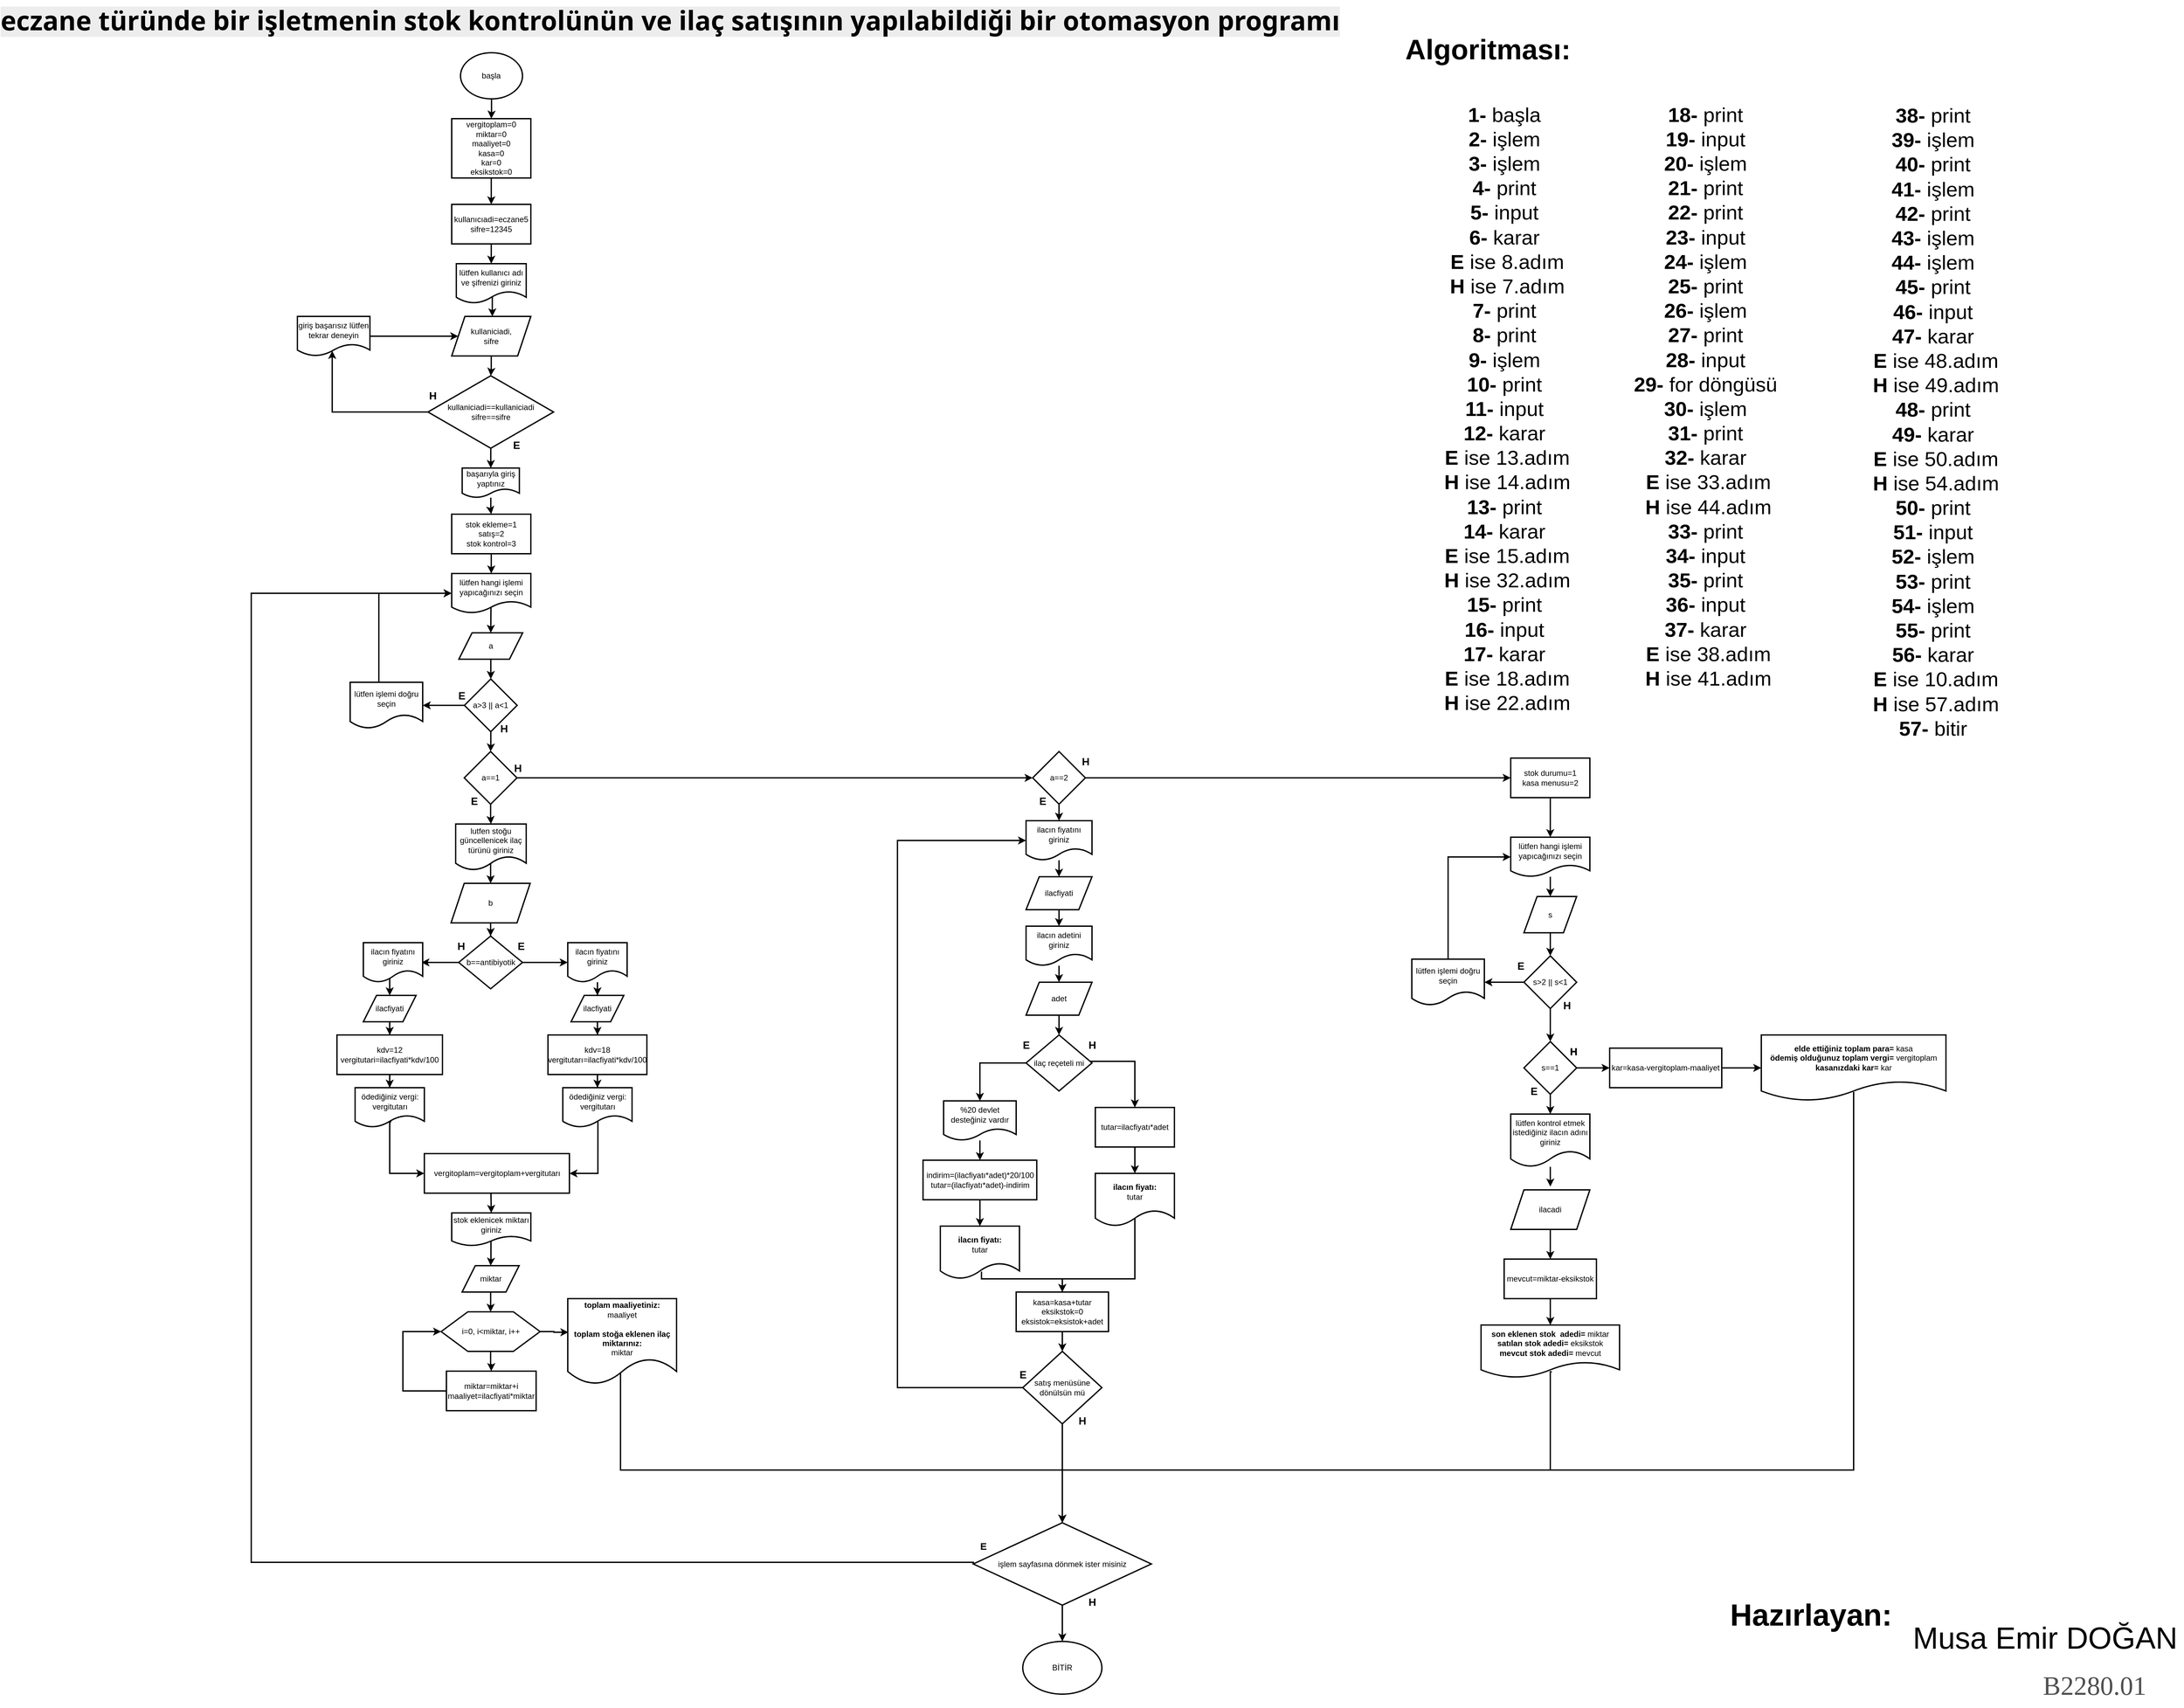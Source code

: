 <mxfile version="20.7.4" type="device"><diagram id="6tHhTqAnEnxWE8FF9mH-" name="Sayfa -1"><mxGraphModel dx="1687" dy="899" grid="1" gridSize="10" guides="1" tooltips="1" connect="1" arrows="1" fold="1" page="1" pageScale="1" pageWidth="3300" pageHeight="4681" math="0" shadow="0"><root><mxCell id="0"/><mxCell id="1" parent="0"/><mxCell id="8YMGDYLz3hnRhZTk5k9h-118" style="edgeStyle=orthogonalEdgeStyle;rounded=0;orthogonalLoop=1;jettySize=auto;html=1;entryX=0.5;entryY=0;entryDx=0;entryDy=0;strokeWidth=2;" edge="1" parent="1" source="XmiHip8nz2UalsUQqjt1-1" target="8YMGDYLz3hnRhZTk5k9h-116"><mxGeometry relative="1" as="geometry"/></mxCell><mxCell id="XmiHip8nz2UalsUQqjt1-1" value="başla" style="ellipse;whiteSpace=wrap;html=1;strokeWidth=2;" parent="1" vertex="1"><mxGeometry x="657.38" y="80" width="94" height="70" as="geometry"/></mxCell><mxCell id="XmiHip8nz2UalsUQqjt1-5" style="edgeStyle=orthogonalEdgeStyle;rounded=0;orthogonalLoop=1;jettySize=auto;html=1;entryX=0.5;entryY=0;entryDx=0;entryDy=0;strokeWidth=2;" parent="1" source="XmiHip8nz2UalsUQqjt1-2" target="XmiHip8nz2UalsUQqjt1-4" edge="1"><mxGeometry relative="1" as="geometry"/></mxCell><mxCell id="XmiHip8nz2UalsUQqjt1-2" value="kullanıcıadi=eczane5&lt;br&gt;sifre=12345" style="rounded=0;whiteSpace=wrap;html=1;strokeWidth=2;" parent="1" vertex="1"><mxGeometry x="644" y="310" width="120" height="60" as="geometry"/></mxCell><mxCell id="XmiHip8nz2UalsUQqjt1-7" style="edgeStyle=orthogonalEdgeStyle;rounded=0;orthogonalLoop=1;jettySize=auto;html=1;exitX=0.515;exitY=0.825;exitDx=0;exitDy=0;exitPerimeter=0;strokeWidth=2;" parent="1" source="XmiHip8nz2UalsUQqjt1-4" target="XmiHip8nz2UalsUQqjt1-6" edge="1"><mxGeometry relative="1" as="geometry"><Array as="points"><mxPoint x="650" y="480"/><mxPoint x="650" y="480"/></Array></mxGeometry></mxCell><mxCell id="XmiHip8nz2UalsUQqjt1-4" value="lütfen kullanıcı adı ve şifrenizi giriniz" style="shape=document;whiteSpace=wrap;html=1;boundedLbl=1;strokeWidth=2;" parent="1" vertex="1"><mxGeometry x="651" y="400" width="106" height="60" as="geometry"/></mxCell><mxCell id="XmiHip8nz2UalsUQqjt1-9" style="edgeStyle=orthogonalEdgeStyle;rounded=0;orthogonalLoop=1;jettySize=auto;html=1;entryX=0.5;entryY=0;entryDx=0;entryDy=0;strokeWidth=2;" parent="1" source="XmiHip8nz2UalsUQqjt1-6" target="XmiHip8nz2UalsUQqjt1-8" edge="1"><mxGeometry relative="1" as="geometry"/></mxCell><mxCell id="XmiHip8nz2UalsUQqjt1-6" value="kullaniciadi,&lt;br&gt;sifre" style="shape=parallelogram;perimeter=parallelogramPerimeter;whiteSpace=wrap;html=1;fixedSize=1;strokeWidth=2;" parent="1" vertex="1"><mxGeometry x="644" y="480" width="120" height="60" as="geometry"/></mxCell><mxCell id="XmiHip8nz2UalsUQqjt1-13" style="edgeStyle=orthogonalEdgeStyle;rounded=0;orthogonalLoop=1;jettySize=auto;html=1;entryX=0.48;entryY=0.871;entryDx=0;entryDy=0;entryPerimeter=0;strokeWidth=2;" parent="1" source="XmiHip8nz2UalsUQqjt1-8" target="XmiHip8nz2UalsUQqjt1-14" edge="1"><mxGeometry relative="1" as="geometry"><mxPoint x="450" y="570" as="targetPoint"/><Array as="points"><mxPoint x="463" y="625"/></Array></mxGeometry></mxCell><mxCell id="XmiHip8nz2UalsUQqjt1-18" style="edgeStyle=orthogonalEdgeStyle;rounded=0;orthogonalLoop=1;jettySize=auto;html=1;strokeWidth=2;" parent="1" source="XmiHip8nz2UalsUQqjt1-8" target="XmiHip8nz2UalsUQqjt1-17" edge="1"><mxGeometry relative="1" as="geometry"/></mxCell><mxCell id="XmiHip8nz2UalsUQqjt1-8" value="kullaniciadi==kullaniciadi&lt;br&gt;sifre==sifre" style="rhombus;whiteSpace=wrap;html=1;strokeWidth=2;" parent="1" vertex="1"><mxGeometry x="608" y="570" width="190.5" height="110" as="geometry"/></mxCell><mxCell id="XmiHip8nz2UalsUQqjt1-10" value="&lt;b&gt;&lt;font style=&quot;font-size: 16px;&quot;&gt;H&lt;/font&gt;&lt;/b&gt;" style="text;html=1;align=center;verticalAlign=middle;resizable=0;points=[];autosize=1;strokeColor=none;fillColor=none;strokeWidth=2;" parent="1" vertex="1"><mxGeometry x="595" y="585" width="40" height="30" as="geometry"/></mxCell><mxCell id="XmiHip8nz2UalsUQqjt1-15" style="edgeStyle=orthogonalEdgeStyle;rounded=0;orthogonalLoop=1;jettySize=auto;html=1;entryX=0;entryY=0.5;entryDx=0;entryDy=0;strokeWidth=2;" parent="1" source="XmiHip8nz2UalsUQqjt1-14" target="XmiHip8nz2UalsUQqjt1-6" edge="1"><mxGeometry relative="1" as="geometry"/></mxCell><mxCell id="XmiHip8nz2UalsUQqjt1-14" value="giriş başarısız lütfen tekrar deneyin" style="shape=document;whiteSpace=wrap;html=1;boundedLbl=1;strokeWidth=2;" parent="1" vertex="1"><mxGeometry x="410" y="480" width="110" height="60" as="geometry"/></mxCell><mxCell id="XmiHip8nz2UalsUQqjt1-16" value="&lt;b&gt;&lt;font style=&quot;font-size: 16px;&quot;&gt;E&lt;/font&gt;&lt;/b&gt;" style="text;html=1;align=center;verticalAlign=middle;resizable=0;points=[];autosize=1;strokeColor=none;fillColor=none;strokeWidth=2;" parent="1" vertex="1"><mxGeometry x="727" y="660" width="30" height="30" as="geometry"/></mxCell><mxCell id="XmiHip8nz2UalsUQqjt1-20" style="edgeStyle=orthogonalEdgeStyle;rounded=0;orthogonalLoop=1;jettySize=auto;html=1;strokeWidth=2;" parent="1" source="XmiHip8nz2UalsUQqjt1-17" target="XmiHip8nz2UalsUQqjt1-19" edge="1"><mxGeometry relative="1" as="geometry"/></mxCell><mxCell id="XmiHip8nz2UalsUQqjt1-17" value="başarıyla giriş yaptınız" style="shape=document;whiteSpace=wrap;html=1;boundedLbl=1;strokeWidth=2;" parent="1" vertex="1"><mxGeometry x="659.88" y="710" width="86.75" height="45" as="geometry"/></mxCell><mxCell id="XmiHip8nz2UalsUQqjt1-22" style="edgeStyle=orthogonalEdgeStyle;rounded=0;orthogonalLoop=1;jettySize=auto;html=1;entryX=0.5;entryY=0;entryDx=0;entryDy=0;strokeWidth=2;" parent="1" source="XmiHip8nz2UalsUQqjt1-19" target="XmiHip8nz2UalsUQqjt1-21" edge="1"><mxGeometry relative="1" as="geometry"/></mxCell><mxCell id="XmiHip8nz2UalsUQqjt1-19" value="stok ekleme=1&lt;br&gt;satış=2&lt;br&gt;stok kontrol=3" style="rounded=0;whiteSpace=wrap;html=1;strokeWidth=2;" parent="1" vertex="1"><mxGeometry x="644" y="780" width="120" height="60" as="geometry"/></mxCell><mxCell id="XmiHip8nz2UalsUQqjt1-25" style="edgeStyle=orthogonalEdgeStyle;rounded=0;orthogonalLoop=1;jettySize=auto;html=1;entryX=0.5;entryY=0;entryDx=0;entryDy=0;exitX=0.496;exitY=0.854;exitDx=0;exitDy=0;exitPerimeter=0;strokeWidth=2;" parent="1" source="XmiHip8nz2UalsUQqjt1-21" target="XmiHip8nz2UalsUQqjt1-23" edge="1"><mxGeometry relative="1" as="geometry"/></mxCell><mxCell id="XmiHip8nz2UalsUQqjt1-21" value="lütfen hangi işlemi yapıcağınızı seçin" style="shape=document;whiteSpace=wrap;html=1;boundedLbl=1;strokeWidth=2;" parent="1" vertex="1"><mxGeometry x="644" y="870" width="120" height="60" as="geometry"/></mxCell><mxCell id="8YMGDYLz3hnRhZTk5k9h-110" style="edgeStyle=orthogonalEdgeStyle;rounded=0;orthogonalLoop=1;jettySize=auto;html=1;entryX=0.5;entryY=0;entryDx=0;entryDy=0;strokeWidth=2;" edge="1" parent="1" source="XmiHip8nz2UalsUQqjt1-23" target="8YMGDYLz3hnRhZTk5k9h-106"><mxGeometry relative="1" as="geometry"/></mxCell><mxCell id="XmiHip8nz2UalsUQqjt1-23" value="a" style="shape=parallelogram;perimeter=parallelogramPerimeter;whiteSpace=wrap;html=1;fixedSize=1;strokeWidth=2;" parent="1" vertex="1"><mxGeometry x="654.87" y="960" width="96.75" height="40" as="geometry"/></mxCell><mxCell id="XmiHip8nz2UalsUQqjt1-30" style="edgeStyle=orthogonalEdgeStyle;rounded=0;orthogonalLoop=1;jettySize=auto;html=1;strokeWidth=2;" parent="1" source="XmiHip8nz2UalsUQqjt1-26" target="XmiHip8nz2UalsUQqjt1-29" edge="1"><mxGeometry relative="1" as="geometry"/></mxCell><mxCell id="XmiHip8nz2UalsUQqjt1-87" style="edgeStyle=orthogonalEdgeStyle;rounded=0;orthogonalLoop=1;jettySize=auto;html=1;exitX=1;exitY=0.5;exitDx=0;exitDy=0;strokeWidth=2;" parent="1" source="XmiHip8nz2UalsUQqjt1-26" target="XmiHip8nz2UalsUQqjt1-86" edge="1"><mxGeometry relative="1" as="geometry"><mxPoint x="870" y="1180" as="sourcePoint"/><Array as="points"><mxPoint x="743" y="1180"/></Array></mxGeometry></mxCell><mxCell id="XmiHip8nz2UalsUQqjt1-26" value="a==1" style="rhombus;whiteSpace=wrap;html=1;strokeWidth=2;" parent="1" vertex="1"><mxGeometry x="663" y="1140" width="80" height="80" as="geometry"/></mxCell><mxCell id="XmiHip8nz2UalsUQqjt1-28" value="&lt;b&gt;&lt;font style=&quot;font-size: 16px;&quot;&gt;E&lt;/font&gt;&lt;/b&gt;" style="text;html=1;align=center;verticalAlign=middle;resizable=0;points=[];autosize=1;strokeColor=none;fillColor=none;strokeWidth=2;" parent="1" vertex="1"><mxGeometry x="663.26" y="1200" width="30" height="30" as="geometry"/></mxCell><mxCell id="XmiHip8nz2UalsUQqjt1-32" style="edgeStyle=orthogonalEdgeStyle;rounded=0;orthogonalLoop=1;jettySize=auto;html=1;entryX=0.5;entryY=0;entryDx=0;entryDy=0;exitX=0.513;exitY=0.845;exitDx=0;exitDy=0;exitPerimeter=0;strokeWidth=2;" parent="1" source="XmiHip8nz2UalsUQqjt1-29" target="XmiHip8nz2UalsUQqjt1-31" edge="1"><mxGeometry relative="1" as="geometry"/></mxCell><mxCell id="XmiHip8nz2UalsUQqjt1-29" value="lutfen stoğu güncellenicek ilaç türünü giriniz" style="shape=document;whiteSpace=wrap;html=1;boundedLbl=1;strokeWidth=2;" parent="1" vertex="1"><mxGeometry x="650" y="1250" width="107" height="70" as="geometry"/></mxCell><mxCell id="XmiHip8nz2UalsUQqjt1-34" style="edgeStyle=orthogonalEdgeStyle;rounded=0;orthogonalLoop=1;jettySize=auto;html=1;entryX=0.5;entryY=0;entryDx=0;entryDy=0;strokeWidth=2;" parent="1" source="XmiHip8nz2UalsUQqjt1-31" target="XmiHip8nz2UalsUQqjt1-33" edge="1"><mxGeometry relative="1" as="geometry"/></mxCell><mxCell id="XmiHip8nz2UalsUQqjt1-31" value="b" style="shape=parallelogram;perimeter=parallelogramPerimeter;whiteSpace=wrap;html=1;fixedSize=1;strokeWidth=2;" parent="1" vertex="1"><mxGeometry x="643" y="1340" width="120" height="60" as="geometry"/></mxCell><mxCell id="XmiHip8nz2UalsUQqjt1-43" style="edgeStyle=orthogonalEdgeStyle;rounded=0;orthogonalLoop=1;jettySize=auto;html=1;entryX=1;entryY=0.5;entryDx=0;entryDy=0;strokeWidth=2;" parent="1" source="XmiHip8nz2UalsUQqjt1-33" edge="1"><mxGeometry relative="1" as="geometry"><mxPoint x="598" y="1460" as="targetPoint"/></mxGeometry></mxCell><mxCell id="XmiHip8nz2UalsUQqjt1-64" style="edgeStyle=orthogonalEdgeStyle;rounded=0;orthogonalLoop=1;jettySize=auto;html=1;entryX=0;entryY=0.5;entryDx=0;entryDy=0;strokeWidth=2;" parent="1" source="XmiHip8nz2UalsUQqjt1-33" target="XmiHip8nz2UalsUQqjt1-63" edge="1"><mxGeometry relative="1" as="geometry"/></mxCell><mxCell id="XmiHip8nz2UalsUQqjt1-33" value="b==antibiyotik" style="rhombus;whiteSpace=wrap;html=1;strokeWidth=2;" parent="1" vertex="1"><mxGeometry x="654.62" y="1420" width="96.76" height="80" as="geometry"/></mxCell><mxCell id="XmiHip8nz2UalsUQqjt1-35" value="&lt;b&gt;&lt;font style=&quot;font-size: 16px;&quot;&gt;E&lt;/font&gt;&lt;/b&gt;" style="text;html=1;align=center;verticalAlign=middle;resizable=0;points=[];autosize=1;strokeColor=none;fillColor=none;strokeWidth=2;" parent="1" vertex="1"><mxGeometry x="734" y="1420" width="30" height="30" as="geometry"/></mxCell><mxCell id="XmiHip8nz2UalsUQqjt1-67" style="edgeStyle=orthogonalEdgeStyle;rounded=0;orthogonalLoop=1;jettySize=auto;html=1;entryX=0.5;entryY=0;entryDx=0;entryDy=0;strokeWidth=2;" parent="1" source="XmiHip8nz2UalsUQqjt1-36" target="XmiHip8nz2UalsUQqjt1-38" edge="1"><mxGeometry relative="1" as="geometry"/></mxCell><mxCell id="XmiHip8nz2UalsUQqjt1-36" value="kdv=18&lt;br&gt;vergitutarı=ilacfiyati*kdv/100" style="whiteSpace=wrap;html=1;strokeWidth=2;" parent="1" vertex="1"><mxGeometry x="790" y="1570" width="150" height="60" as="geometry"/></mxCell><mxCell id="XmiHip8nz2UalsUQqjt1-68" style="edgeStyle=orthogonalEdgeStyle;rounded=0;orthogonalLoop=1;jettySize=auto;html=1;exitX=0.507;exitY=0.848;exitDx=0;exitDy=0;exitPerimeter=0;entryX=1;entryY=0.5;entryDx=0;entryDy=0;strokeWidth=2;" parent="1" source="XmiHip8nz2UalsUQqjt1-38" target="8YMGDYLz3hnRhZTk5k9h-97" edge="1"><mxGeometry relative="1" as="geometry"><Array as="points"><mxPoint x="866" y="1780"/></Array><mxPoint x="840" y="1790" as="targetPoint"/></mxGeometry></mxCell><mxCell id="XmiHip8nz2UalsUQqjt1-38" value="ödediğiniz vergi:&lt;br&gt;vergitutarı" style="shape=document;whiteSpace=wrap;html=1;boundedLbl=1;strokeWidth=2;" parent="1" vertex="1"><mxGeometry x="812.5" y="1650" width="105" height="60" as="geometry"/></mxCell><mxCell id="XmiHip8nz2UalsUQqjt1-40" value="&lt;b&gt;&lt;font style=&quot;font-size: 16px;&quot;&gt;H&lt;/font&gt;&lt;/b&gt;" style="text;html=1;align=center;verticalAlign=middle;resizable=0;points=[];autosize=1;strokeColor=none;fillColor=none;strokeWidth=2;" parent="1" vertex="1"><mxGeometry x="638" y="1420" width="40" height="30" as="geometry"/></mxCell><mxCell id="XmiHip8nz2UalsUQqjt1-50" style="edgeStyle=orthogonalEdgeStyle;rounded=0;orthogonalLoop=1;jettySize=auto;html=1;entryX=0.5;entryY=0;entryDx=0;entryDy=0;strokeWidth=2;" parent="1" source="XmiHip8nz2UalsUQqjt1-41" target="XmiHip8nz2UalsUQqjt1-49" edge="1"><mxGeometry relative="1" as="geometry"/></mxCell><mxCell id="XmiHip8nz2UalsUQqjt1-41" value="kdv=12&lt;br&gt;vergitutari=ilacfiyati*kdv/100" style="rounded=0;whiteSpace=wrap;html=1;strokeWidth=2;" parent="1" vertex="1"><mxGeometry x="470" y="1570" width="160" height="60" as="geometry"/></mxCell><mxCell id="XmiHip8nz2UalsUQqjt1-46" style="edgeStyle=orthogonalEdgeStyle;rounded=0;orthogonalLoop=1;jettySize=auto;html=1;entryX=0.5;entryY=0;entryDx=0;entryDy=0;exitX=0.495;exitY=0.86;exitDx=0;exitDy=0;exitPerimeter=0;strokeWidth=2;" parent="1" source="XmiHip8nz2UalsUQqjt1-44" target="XmiHip8nz2UalsUQqjt1-45" edge="1"><mxGeometry relative="1" as="geometry"/></mxCell><mxCell id="XmiHip8nz2UalsUQqjt1-44" value="ilacın fiyatını giriniz" style="shape=document;whiteSpace=wrap;html=1;boundedLbl=1;strokeWidth=2;" parent="1" vertex="1"><mxGeometry x="510" y="1430" width="90" height="60" as="geometry"/></mxCell><mxCell id="XmiHip8nz2UalsUQqjt1-48" style="edgeStyle=orthogonalEdgeStyle;rounded=0;orthogonalLoop=1;jettySize=auto;html=1;entryX=0.5;entryY=0;entryDx=0;entryDy=0;strokeWidth=2;" parent="1" source="XmiHip8nz2UalsUQqjt1-45" target="XmiHip8nz2UalsUQqjt1-41" edge="1"><mxGeometry relative="1" as="geometry"/></mxCell><mxCell id="XmiHip8nz2UalsUQqjt1-45" value="ilacfiyati" style="shape=parallelogram;perimeter=parallelogramPerimeter;whiteSpace=wrap;html=1;fixedSize=1;strokeWidth=2;" parent="1" vertex="1"><mxGeometry x="510" y="1510" width="80" height="40" as="geometry"/></mxCell><mxCell id="XmiHip8nz2UalsUQqjt1-53" style="edgeStyle=orthogonalEdgeStyle;rounded=0;orthogonalLoop=1;jettySize=auto;html=1;exitX=0.523;exitY=0.86;exitDx=0;exitDy=0;exitPerimeter=0;entryX=0;entryY=0.5;entryDx=0;entryDy=0;strokeWidth=2;" parent="1" source="XmiHip8nz2UalsUQqjt1-49" target="8YMGDYLz3hnRhZTk5k9h-97" edge="1"><mxGeometry relative="1" as="geometry"><Array as="points"><mxPoint x="550" y="1702"/><mxPoint x="550" y="1780"/></Array><mxPoint x="590" y="1790" as="targetPoint"/></mxGeometry></mxCell><mxCell id="XmiHip8nz2UalsUQqjt1-49" value="ödediğiniz vergi:&lt;br&gt;vergitutarı" style="shape=document;whiteSpace=wrap;html=1;boundedLbl=1;strokeWidth=2;" parent="1" vertex="1"><mxGeometry x="497.5" y="1650" width="105" height="60" as="geometry"/></mxCell><mxCell id="XmiHip8nz2UalsUQqjt1-55" style="edgeStyle=orthogonalEdgeStyle;rounded=0;orthogonalLoop=1;jettySize=auto;html=1;entryX=0.5;entryY=0;entryDx=0;entryDy=0;strokeWidth=2;" parent="1" target="XmiHip8nz2UalsUQqjt1-54" edge="1"><mxGeometry relative="1" as="geometry"><mxPoint x="703.5" y="1810.0" as="sourcePoint"/></mxGeometry></mxCell><mxCell id="XmiHip8nz2UalsUQqjt1-58" style="edgeStyle=orthogonalEdgeStyle;rounded=0;orthogonalLoop=1;jettySize=auto;html=1;exitX=0.496;exitY=0.832;exitDx=0;exitDy=0;exitPerimeter=0;strokeWidth=2;" parent="1" source="XmiHip8nz2UalsUQqjt1-54" target="XmiHip8nz2UalsUQqjt1-56" edge="1"><mxGeometry relative="1" as="geometry"/></mxCell><mxCell id="XmiHip8nz2UalsUQqjt1-54" value="stok eklenicek miktarı giriniz" style="shape=document;whiteSpace=wrap;html=1;boundedLbl=1;strokeWidth=2;" parent="1" vertex="1"><mxGeometry x="644" y="1840" width="120" height="50" as="geometry"/></mxCell><mxCell id="XmiHip8nz2UalsUQqjt1-61" style="edgeStyle=orthogonalEdgeStyle;rounded=0;orthogonalLoop=1;jettySize=auto;html=1;entryX=0.5;entryY=0;entryDx=0;entryDy=0;strokeWidth=2;" parent="1" source="XmiHip8nz2UalsUQqjt1-56" target="XmiHip8nz2UalsUQqjt1-59" edge="1"><mxGeometry relative="1" as="geometry"/></mxCell><mxCell id="XmiHip8nz2UalsUQqjt1-56" value="miktar" style="shape=parallelogram;perimeter=parallelogramPerimeter;whiteSpace=wrap;html=1;fixedSize=1;strokeWidth=2;" parent="1" vertex="1"><mxGeometry x="659.75" y="1920" width="86.5" height="40" as="geometry"/></mxCell><mxCell id="XmiHip8nz2UalsUQqjt1-70" style="edgeStyle=orthogonalEdgeStyle;rounded=0;orthogonalLoop=1;jettySize=auto;html=1;entryX=0.5;entryY=0;entryDx=0;entryDy=0;strokeWidth=2;" parent="1" source="XmiHip8nz2UalsUQqjt1-59" target="XmiHip8nz2UalsUQqjt1-69" edge="1"><mxGeometry relative="1" as="geometry"/></mxCell><mxCell id="8YMGDYLz3hnRhZTk5k9h-19" style="edgeStyle=orthogonalEdgeStyle;rounded=0;orthogonalLoop=1;jettySize=auto;html=1;entryX=0.006;entryY=0.392;entryDx=0;entryDy=0;entryPerimeter=0;strokeWidth=2;" edge="1" parent="1" source="XmiHip8nz2UalsUQqjt1-59" target="XmiHip8nz2UalsUQqjt1-74"><mxGeometry relative="1" as="geometry"/></mxCell><mxCell id="XmiHip8nz2UalsUQqjt1-59" value="" style="verticalLabelPosition=bottom;verticalAlign=top;html=1;shape=hexagon;perimeter=hexagonPerimeter2;arcSize=6;size=0.27;strokeWidth=2;" parent="1" vertex="1"><mxGeometry x="628" y="1990" width="150" height="60" as="geometry"/></mxCell><mxCell id="XmiHip8nz2UalsUQqjt1-60" value="i=0, i&amp;lt;miktar, i++" style="text;html=1;align=center;verticalAlign=middle;resizable=0;points=[];autosize=1;strokeColor=none;fillColor=none;strokeWidth=2;" parent="1" vertex="1"><mxGeometry x="648" y="2005" width="110" height="30" as="geometry"/></mxCell><mxCell id="XmiHip8nz2UalsUQqjt1-66" style="edgeStyle=orthogonalEdgeStyle;rounded=0;orthogonalLoop=1;jettySize=auto;html=1;entryX=0.5;entryY=0;entryDx=0;entryDy=0;strokeWidth=2;" parent="1" source="XmiHip8nz2UalsUQqjt1-62" target="XmiHip8nz2UalsUQqjt1-36" edge="1"><mxGeometry relative="1" as="geometry"/></mxCell><mxCell id="XmiHip8nz2UalsUQqjt1-62" value="ilacfiyati" style="shape=parallelogram;perimeter=parallelogramPerimeter;whiteSpace=wrap;html=1;fixedSize=1;strokeWidth=2;" parent="1" vertex="1"><mxGeometry x="825" y="1510" width="80" height="40" as="geometry"/></mxCell><mxCell id="XmiHip8nz2UalsUQqjt1-65" style="edgeStyle=orthogonalEdgeStyle;rounded=0;orthogonalLoop=1;jettySize=auto;html=1;entryX=0.5;entryY=0;entryDx=0;entryDy=0;strokeWidth=2;" parent="1" source="XmiHip8nz2UalsUQqjt1-63" target="XmiHip8nz2UalsUQqjt1-62" edge="1"><mxGeometry relative="1" as="geometry"/></mxCell><mxCell id="XmiHip8nz2UalsUQqjt1-63" value="ilacın fiyatını giriniz" style="shape=document;whiteSpace=wrap;html=1;boundedLbl=1;strokeWidth=2;" parent="1" vertex="1"><mxGeometry x="820" y="1430" width="90" height="60" as="geometry"/></mxCell><mxCell id="XmiHip8nz2UalsUQqjt1-73" style="edgeStyle=orthogonalEdgeStyle;rounded=0;orthogonalLoop=1;jettySize=auto;html=1;entryX=0;entryY=0.5;entryDx=0;entryDy=0;strokeWidth=2;" parent="1" source="XmiHip8nz2UalsUQqjt1-69" target="XmiHip8nz2UalsUQqjt1-59" edge="1"><mxGeometry relative="1" as="geometry"><Array as="points"><mxPoint x="570" y="2110"/><mxPoint x="570" y="2020"/></Array></mxGeometry></mxCell><mxCell id="XmiHip8nz2UalsUQqjt1-69" value="miktar=miktar+i&lt;br&gt;maaliyet=ilacfiyati*miktar" style="whiteSpace=wrap;html=1;strokeWidth=2;" parent="1" vertex="1"><mxGeometry x="636" y="2080" width="136" height="60" as="geometry"/></mxCell><mxCell id="XmiHip8nz2UalsUQqjt1-78" style="edgeStyle=orthogonalEdgeStyle;rounded=0;orthogonalLoop=1;jettySize=auto;html=1;exitX=0.501;exitY=0.855;exitDx=0;exitDy=0;exitPerimeter=0;entryX=0.5;entryY=0;entryDx=0;entryDy=0;strokeWidth=2;" parent="1" source="XmiHip8nz2UalsUQqjt1-74" target="8YMGDYLz3hnRhZTk5k9h-35" edge="1"><mxGeometry relative="1" as="geometry"><mxPoint x="1570" y="2220" as="targetPoint"/><Array as="points"><mxPoint x="900" y="2081"/><mxPoint x="900" y="2230"/><mxPoint x="1570" y="2230"/></Array></mxGeometry></mxCell><mxCell id="XmiHip8nz2UalsUQqjt1-74" value="&lt;b&gt;toplam maaliyetiniz:&lt;/b&gt;&lt;br&gt;maaliyet&lt;br&gt;&lt;br&gt;&lt;b&gt;toplam stoğa eklenen ilaç&lt;/b&gt; &lt;b&gt;miktarınız:&lt;/b&gt;&lt;br&gt;miktar" style="shape=document;whiteSpace=wrap;html=1;boundedLbl=1;strokeWidth=2;" parent="1" vertex="1"><mxGeometry x="820" y="1970" width="165" height="130" as="geometry"/></mxCell><mxCell id="XmiHip8nz2UalsUQqjt1-82" value="BİTİR" style="ellipse;whiteSpace=wrap;html=1;strokeWidth=2;" parent="1" vertex="1"><mxGeometry x="1510" y="2490" width="120" height="80" as="geometry"/></mxCell><mxCell id="XmiHip8nz2UalsUQqjt1-85" value="&lt;b&gt;&lt;font style=&quot;font-size: 16px;&quot;&gt;H&lt;/font&gt;&lt;/b&gt;" style="text;html=1;align=center;verticalAlign=middle;resizable=0;points=[];autosize=1;strokeColor=none;fillColor=none;strokeWidth=2;" parent="1" vertex="1"><mxGeometry x="724" y="1150" width="40" height="30" as="geometry"/></mxCell><mxCell id="8YMGDYLz3hnRhZTk5k9h-56" style="edgeStyle=orthogonalEdgeStyle;rounded=0;orthogonalLoop=1;jettySize=auto;html=1;entryX=0.5;entryY=0;entryDx=0;entryDy=0;strokeWidth=2;" edge="1" parent="1" source="XmiHip8nz2UalsUQqjt1-86" target="8YMGDYLz3hnRhZTk5k9h-9"><mxGeometry relative="1" as="geometry"/></mxCell><mxCell id="8YMGDYLz3hnRhZTk5k9h-65" style="edgeStyle=orthogonalEdgeStyle;rounded=0;orthogonalLoop=1;jettySize=auto;html=1;entryX=0;entryY=0.5;entryDx=0;entryDy=0;strokeWidth=2;" edge="1" parent="1" source="XmiHip8nz2UalsUQqjt1-86" target="8YMGDYLz3hnRhZTk5k9h-76"><mxGeometry relative="1" as="geometry"><mxPoint x="2100" y="1180" as="targetPoint"/></mxGeometry></mxCell><mxCell id="XmiHip8nz2UalsUQqjt1-86" value="a==2" style="rhombus;whiteSpace=wrap;html=1;strokeWidth=2;" parent="1" vertex="1"><mxGeometry x="1525" y="1140" width="80" height="80" as="geometry"/></mxCell><mxCell id="8YMGDYLz3hnRhZTk5k9h-1" value="&lt;b&gt;&lt;font style=&quot;font-size: 16px;&quot;&gt;E&lt;/font&gt;&lt;/b&gt;" style="text;html=1;align=center;verticalAlign=middle;resizable=0;points=[];autosize=1;strokeColor=none;fillColor=none;strokeWidth=2;" vertex="1" parent="1"><mxGeometry x="1525" y="1200" width="30" height="30" as="geometry"/></mxCell><mxCell id="8YMGDYLz3hnRhZTk5k9h-55" style="edgeStyle=orthogonalEdgeStyle;rounded=0;orthogonalLoop=1;jettySize=auto;html=1;entryX=0.5;entryY=0;entryDx=0;entryDy=0;strokeWidth=2;" edge="1" parent="1" source="8YMGDYLz3hnRhZTk5k9h-9" target="8YMGDYLz3hnRhZTk5k9h-12"><mxGeometry relative="1" as="geometry"/></mxCell><mxCell id="8YMGDYLz3hnRhZTk5k9h-9" value="ilacın fiyatını giriniz" style="shape=document;whiteSpace=wrap;html=1;boundedLbl=1;strokeWidth=2;" vertex="1" parent="1"><mxGeometry x="1515" y="1245" width="100" height="60" as="geometry"/></mxCell><mxCell id="8YMGDYLz3hnRhZTk5k9h-43" style="edgeStyle=orthogonalEdgeStyle;rounded=0;orthogonalLoop=1;jettySize=auto;html=1;strokeWidth=2;" edge="1" parent="1" source="8YMGDYLz3hnRhZTk5k9h-12" target="8YMGDYLz3hnRhZTk5k9h-42"><mxGeometry relative="1" as="geometry"/></mxCell><mxCell id="8YMGDYLz3hnRhZTk5k9h-12" value="ilacfiyati" style="shape=parallelogram;perimeter=parallelogramPerimeter;whiteSpace=wrap;html=1;fixedSize=1;strokeWidth=2;" vertex="1" parent="1"><mxGeometry x="1515" y="1330" width="100" height="50" as="geometry"/></mxCell><mxCell id="8YMGDYLz3hnRhZTk5k9h-18" style="edgeStyle=orthogonalEdgeStyle;rounded=0;orthogonalLoop=1;jettySize=auto;html=1;strokeWidth=2;" edge="1" parent="1" source="8YMGDYLz3hnRhZTk5k9h-13" target="8YMGDYLz3hnRhZTk5k9h-17"><mxGeometry relative="1" as="geometry"/></mxCell><mxCell id="8YMGDYLz3hnRhZTk5k9h-25" style="edgeStyle=orthogonalEdgeStyle;rounded=0;orthogonalLoop=1;jettySize=auto;html=1;strokeWidth=2;" edge="1" parent="1" source="8YMGDYLz3hnRhZTk5k9h-13" target="8YMGDYLz3hnRhZTk5k9h-24"><mxGeometry relative="1" as="geometry"><Array as="points"><mxPoint x="1680" y="1610"/></Array></mxGeometry></mxCell><mxCell id="8YMGDYLz3hnRhZTk5k9h-13" value="ilaç reçeteli mi" style="rhombus;whiteSpace=wrap;html=1;strokeWidth=2;" vertex="1" parent="1"><mxGeometry x="1515" y="1570" width="100" height="85" as="geometry"/></mxCell><mxCell id="8YMGDYLz3hnRhZTk5k9h-15" value="&lt;b&gt;&lt;font style=&quot;font-size: 16px;&quot;&gt;E&lt;/font&gt;&lt;/b&gt;" style="text;html=1;align=center;verticalAlign=middle;resizable=0;points=[];autosize=1;strokeColor=none;fillColor=none;strokeWidth=2;" vertex="1" parent="1"><mxGeometry x="1500" y="1570" width="30" height="30" as="geometry"/></mxCell><mxCell id="8YMGDYLz3hnRhZTk5k9h-16" value="&lt;b&gt;&lt;font style=&quot;font-size: 16px;&quot;&gt;H&lt;/font&gt;&lt;/b&gt;" style="text;html=1;align=center;verticalAlign=middle;resizable=0;points=[];autosize=1;strokeColor=none;fillColor=none;strokeWidth=2;" vertex="1" parent="1"><mxGeometry x="1595" y="1570" width="40" height="30" as="geometry"/></mxCell><mxCell id="8YMGDYLz3hnRhZTk5k9h-21" value="" style="edgeStyle=orthogonalEdgeStyle;rounded=0;orthogonalLoop=1;jettySize=auto;html=1;strokeWidth=2;" edge="1" parent="1" source="8YMGDYLz3hnRhZTk5k9h-17" target="8YMGDYLz3hnRhZTk5k9h-20"><mxGeometry relative="1" as="geometry"/></mxCell><mxCell id="8YMGDYLz3hnRhZTk5k9h-17" value="%20 devlet desteğiniz vardır" style="shape=document;whiteSpace=wrap;html=1;boundedLbl=1;strokeWidth=2;" vertex="1" parent="1"><mxGeometry x="1390" y="1670" width="110" height="60" as="geometry"/></mxCell><mxCell id="8YMGDYLz3hnRhZTk5k9h-23" style="edgeStyle=orthogonalEdgeStyle;rounded=0;orthogonalLoop=1;jettySize=auto;html=1;entryX=0.5;entryY=0;entryDx=0;entryDy=0;strokeWidth=2;" edge="1" parent="1" source="8YMGDYLz3hnRhZTk5k9h-20" target="8YMGDYLz3hnRhZTk5k9h-22"><mxGeometry relative="1" as="geometry"/></mxCell><mxCell id="8YMGDYLz3hnRhZTk5k9h-20" value="indirim=(ilacfiyatı*adet)*20/100&lt;br&gt;tutar=(ilacfiyatı*adet)-indirim" style="whiteSpace=wrap;html=1;strokeWidth=2;" vertex="1" parent="1"><mxGeometry x="1358.75" y="1760" width="172.5" height="60" as="geometry"/></mxCell><mxCell id="8YMGDYLz3hnRhZTk5k9h-49" style="edgeStyle=orthogonalEdgeStyle;rounded=0;orthogonalLoop=1;jettySize=auto;html=1;entryX=0.5;entryY=0;entryDx=0;entryDy=0;exitX=0.52;exitY=0.863;exitDx=0;exitDy=0;exitPerimeter=0;strokeWidth=2;" edge="1" parent="1" source="8YMGDYLz3hnRhZTk5k9h-22" target="8YMGDYLz3hnRhZTk5k9h-45"><mxGeometry relative="1" as="geometry"><Array as="points"><mxPoint x="1447" y="1940"/><mxPoint x="1570" y="1940"/></Array></mxGeometry></mxCell><mxCell id="8YMGDYLz3hnRhZTk5k9h-22" value="&lt;b&gt;ilacın fiyatı:&lt;/b&gt;&lt;br&gt;tutar" style="shape=document;whiteSpace=wrap;html=1;boundedLbl=1;strokeWidth=2;" vertex="1" parent="1"><mxGeometry x="1385" y="1860" width="120" height="80" as="geometry"/></mxCell><mxCell id="8YMGDYLz3hnRhZTk5k9h-27" style="edgeStyle=orthogonalEdgeStyle;rounded=0;orthogonalLoop=1;jettySize=auto;html=1;strokeWidth=2;" edge="1" parent="1" source="8YMGDYLz3hnRhZTk5k9h-24" target="8YMGDYLz3hnRhZTk5k9h-26"><mxGeometry relative="1" as="geometry"/></mxCell><mxCell id="8YMGDYLz3hnRhZTk5k9h-24" value="tutar=ilacfiyatı*adet" style="whiteSpace=wrap;html=1;strokeWidth=2;" vertex="1" parent="1"><mxGeometry x="1620" y="1680" width="120" height="60" as="geometry"/></mxCell><mxCell id="8YMGDYLz3hnRhZTk5k9h-50" style="edgeStyle=orthogonalEdgeStyle;rounded=0;orthogonalLoop=1;jettySize=auto;html=1;entryX=0.5;entryY=0;entryDx=0;entryDy=0;exitX=0.526;exitY=0.809;exitDx=0;exitDy=0;exitPerimeter=0;strokeWidth=2;" edge="1" parent="1" source="8YMGDYLz3hnRhZTk5k9h-26" target="8YMGDYLz3hnRhZTk5k9h-45"><mxGeometry relative="1" as="geometry"><Array as="points"><mxPoint x="1680" y="1845"/><mxPoint x="1680" y="1940"/><mxPoint x="1570" y="1940"/></Array></mxGeometry></mxCell><mxCell id="8YMGDYLz3hnRhZTk5k9h-26" value="&lt;b&gt;ilacın fiyatı:&lt;/b&gt;&lt;br&gt;tutar" style="shape=document;whiteSpace=wrap;html=1;boundedLbl=1;strokeWidth=2;" vertex="1" parent="1"><mxGeometry x="1620" y="1780" width="120" height="80" as="geometry"/></mxCell><mxCell id="8YMGDYLz3hnRhZTk5k9h-36" style="edgeStyle=orthogonalEdgeStyle;rounded=0;orthogonalLoop=1;jettySize=auto;html=1;entryX=0.5;entryY=0;entryDx=0;entryDy=0;strokeWidth=2;" edge="1" parent="1" source="8YMGDYLz3hnRhZTk5k9h-28" target="8YMGDYLz3hnRhZTk5k9h-35"><mxGeometry relative="1" as="geometry"/></mxCell><mxCell id="8YMGDYLz3hnRhZTk5k9h-57" style="edgeStyle=orthogonalEdgeStyle;rounded=0;orthogonalLoop=1;jettySize=auto;html=1;entryX=0;entryY=0.5;entryDx=0;entryDy=0;strokeWidth=2;" edge="1" parent="1" source="8YMGDYLz3hnRhZTk5k9h-28" target="8YMGDYLz3hnRhZTk5k9h-9"><mxGeometry relative="1" as="geometry"><Array as="points"><mxPoint x="1320" y="2105"/><mxPoint x="1320" y="1275"/></Array></mxGeometry></mxCell><mxCell id="8YMGDYLz3hnRhZTk5k9h-28" value="satış menüsüne dönülsün mü" style="rhombus;whiteSpace=wrap;html=1;strokeWidth=2;" vertex="1" parent="1"><mxGeometry x="1510" y="2050" width="120" height="110" as="geometry"/></mxCell><mxCell id="8YMGDYLz3hnRhZTk5k9h-31" value="&lt;b&gt;&lt;font style=&quot;font-size: 16px;&quot;&gt;E&lt;/font&gt;&lt;/b&gt;" style="text;html=1;align=center;verticalAlign=middle;resizable=0;points=[];autosize=1;strokeColor=none;fillColor=none;strokeWidth=2;" vertex="1" parent="1"><mxGeometry x="1495" y="2070" width="30" height="30" as="geometry"/></mxCell><mxCell id="8YMGDYLz3hnRhZTk5k9h-33" value="&lt;b&gt;&lt;font style=&quot;font-size: 16px;&quot;&gt;H&lt;/font&gt;&lt;/b&gt;" style="text;html=1;align=center;verticalAlign=middle;resizable=0;points=[];autosize=1;strokeColor=none;fillColor=none;strokeWidth=2;" vertex="1" parent="1"><mxGeometry x="1580" y="2140" width="40" height="30" as="geometry"/></mxCell><mxCell id="8YMGDYLz3hnRhZTk5k9h-61" style="edgeStyle=orthogonalEdgeStyle;rounded=0;orthogonalLoop=1;jettySize=auto;html=1;entryX=0.5;entryY=0;entryDx=0;entryDy=0;strokeWidth=2;" edge="1" parent="1" source="8YMGDYLz3hnRhZTk5k9h-35" target="XmiHip8nz2UalsUQqjt1-82"><mxGeometry relative="1" as="geometry"/></mxCell><mxCell id="8YMGDYLz3hnRhZTk5k9h-115" style="edgeStyle=orthogonalEdgeStyle;rounded=0;orthogonalLoop=1;jettySize=auto;html=1;entryX=0;entryY=0.5;entryDx=0;entryDy=0;exitX=0;exitY=0.5;exitDx=0;exitDy=0;strokeWidth=2;" edge="1" parent="1" source="8YMGDYLz3hnRhZTk5k9h-35" target="XmiHip8nz2UalsUQqjt1-21"><mxGeometry relative="1" as="geometry"><Array as="points"><mxPoint x="1435" y="2370"/><mxPoint x="340" y="2370"/><mxPoint x="340" y="900"/></Array></mxGeometry></mxCell><mxCell id="8YMGDYLz3hnRhZTk5k9h-35" value="işlem sayfasına dönmek ister misiniz" style="rhombus;whiteSpace=wrap;html=1;strokeWidth=2;" vertex="1" parent="1"><mxGeometry x="1435" y="2310" width="270" height="125" as="geometry"/></mxCell><mxCell id="8YMGDYLz3hnRhZTk5k9h-37" value="&lt;b&gt;&lt;font style=&quot;font-size: 15px;&quot;&gt;E&lt;/font&gt;&lt;/b&gt;" style="text;html=1;align=center;verticalAlign=middle;resizable=0;points=[];autosize=1;strokeColor=none;fillColor=none;strokeWidth=2;" vertex="1" parent="1"><mxGeometry x="1435" y="2330" width="30" height="30" as="geometry"/></mxCell><mxCell id="8YMGDYLz3hnRhZTk5k9h-39" value="&lt;b&gt;&lt;font style=&quot;font-size: 16px;&quot;&gt;H&lt;/font&gt;&lt;/b&gt;" style="text;html=1;align=center;verticalAlign=middle;resizable=0;points=[];autosize=1;strokeColor=none;fillColor=none;strokeWidth=2;" vertex="1" parent="1"><mxGeometry x="1595" y="2415" width="40" height="30" as="geometry"/></mxCell><mxCell id="8YMGDYLz3hnRhZTk5k9h-54" style="edgeStyle=orthogonalEdgeStyle;rounded=0;orthogonalLoop=1;jettySize=auto;html=1;strokeWidth=2;" edge="1" parent="1" source="8YMGDYLz3hnRhZTk5k9h-42" target="8YMGDYLz3hnRhZTk5k9h-44"><mxGeometry relative="1" as="geometry"/></mxCell><mxCell id="8YMGDYLz3hnRhZTk5k9h-42" value="ilacın adetini giriniz" style="shape=document;whiteSpace=wrap;html=1;boundedLbl=1;strokeWidth=2;" vertex="1" parent="1"><mxGeometry x="1515" y="1405" width="100" height="60" as="geometry"/></mxCell><mxCell id="8YMGDYLz3hnRhZTk5k9h-51" style="edgeStyle=orthogonalEdgeStyle;rounded=0;orthogonalLoop=1;jettySize=auto;html=1;entryX=0.5;entryY=0;entryDx=0;entryDy=0;strokeWidth=2;" edge="1" parent="1" source="8YMGDYLz3hnRhZTk5k9h-44" target="8YMGDYLz3hnRhZTk5k9h-13"><mxGeometry relative="1" as="geometry"/></mxCell><mxCell id="8YMGDYLz3hnRhZTk5k9h-44" value="adet" style="shape=parallelogram;perimeter=parallelogramPerimeter;whiteSpace=wrap;html=1;fixedSize=1;strokeWidth=2;" vertex="1" parent="1"><mxGeometry x="1515" y="1490" width="100" height="50" as="geometry"/></mxCell><mxCell id="8YMGDYLz3hnRhZTk5k9h-46" style="edgeStyle=orthogonalEdgeStyle;rounded=0;orthogonalLoop=1;jettySize=auto;html=1;entryX=0.5;entryY=0;entryDx=0;entryDy=0;strokeWidth=2;" edge="1" parent="1" source="8YMGDYLz3hnRhZTk5k9h-45" target="8YMGDYLz3hnRhZTk5k9h-28"><mxGeometry relative="1" as="geometry"/></mxCell><mxCell id="8YMGDYLz3hnRhZTk5k9h-45" value="kasa=kasa+tutar&lt;br&gt;eksikstok=0&lt;br&gt;eksistok=eksistok+adet" style="whiteSpace=wrap;html=1;strokeWidth=2;" vertex="1" parent="1"><mxGeometry x="1500" y="1960" width="140" height="60" as="geometry"/></mxCell><mxCell id="8YMGDYLz3hnRhZTk5k9h-63" value="&lt;b&gt;&lt;font style=&quot;font-size: 16px;&quot;&gt;H&lt;/font&gt;&lt;/b&gt;" style="text;html=1;align=center;verticalAlign=middle;resizable=0;points=[];autosize=1;strokeColor=none;fillColor=none;strokeWidth=2;" vertex="1" parent="1"><mxGeometry x="1585" y="1140" width="40" height="30" as="geometry"/></mxCell><mxCell id="8YMGDYLz3hnRhZTk5k9h-68" style="edgeStyle=orthogonalEdgeStyle;rounded=0;orthogonalLoop=1;jettySize=auto;html=1;strokeWidth=2;" edge="1" parent="1" source="8YMGDYLz3hnRhZTk5k9h-64"><mxGeometry relative="1" as="geometry"><mxPoint x="2310.053" y="1800" as="targetPoint"/></mxGeometry></mxCell><mxCell id="8YMGDYLz3hnRhZTk5k9h-64" value="lütfen kontrol etmek istediğiniz ilacın adını giriniz" style="shape=document;whiteSpace=wrap;html=1;boundedLbl=1;strokeWidth=2;" vertex="1" parent="1"><mxGeometry x="2250" y="1690" width="120" height="80" as="geometry"/></mxCell><mxCell id="8YMGDYLz3hnRhZTk5k9h-71" style="edgeStyle=orthogonalEdgeStyle;rounded=0;orthogonalLoop=1;jettySize=auto;html=1;entryX=0.5;entryY=0;entryDx=0;entryDy=0;strokeWidth=2;" edge="1" parent="1" source="8YMGDYLz3hnRhZTk5k9h-66" target="8YMGDYLz3hnRhZTk5k9h-70"><mxGeometry relative="1" as="geometry"/></mxCell><mxCell id="8YMGDYLz3hnRhZTk5k9h-66" value="ilacadi" style="shape=parallelogram;perimeter=parallelogramPerimeter;whiteSpace=wrap;html=1;fixedSize=1;strokeWidth=2;" vertex="1" parent="1"><mxGeometry x="2250" y="1805" width="120" height="60" as="geometry"/></mxCell><mxCell id="8YMGDYLz3hnRhZTk5k9h-99" style="edgeStyle=orthogonalEdgeStyle;rounded=0;orthogonalLoop=1;jettySize=auto;html=1;entryX=0.5;entryY=0;entryDx=0;entryDy=0;exitX=0.511;exitY=0.887;exitDx=0;exitDy=0;exitPerimeter=0;strokeWidth=2;" edge="1" parent="1" source="8YMGDYLz3hnRhZTk5k9h-69" target="8YMGDYLz3hnRhZTk5k9h-35"><mxGeometry relative="1" as="geometry"><mxPoint x="1650.059" y="2210" as="targetPoint"/><Array as="points"><mxPoint x="2310" y="2081"/><mxPoint x="2310" y="2230"/><mxPoint x="1570" y="2230"/></Array></mxGeometry></mxCell><mxCell id="8YMGDYLz3hnRhZTk5k9h-69" value="&lt;b&gt;son eklenen stok&amp;nbsp; adedi= &lt;/b&gt;miktar&lt;br&gt;&lt;b&gt;satılan stok adedi= &lt;/b&gt;eksikstok&lt;br&gt;&lt;b&gt;mevcut stok adedi= &lt;/b&gt;mevcut" style="shape=document;whiteSpace=wrap;html=1;boundedLbl=1;strokeWidth=2;" vertex="1" parent="1"><mxGeometry x="2205" y="2010" width="210" height="80" as="geometry"/></mxCell><mxCell id="8YMGDYLz3hnRhZTk5k9h-72" style="edgeStyle=orthogonalEdgeStyle;rounded=0;orthogonalLoop=1;jettySize=auto;html=1;entryX=0.5;entryY=0;entryDx=0;entryDy=0;strokeWidth=2;" edge="1" parent="1" source="8YMGDYLz3hnRhZTk5k9h-70" target="8YMGDYLz3hnRhZTk5k9h-69"><mxGeometry relative="1" as="geometry"/></mxCell><mxCell id="8YMGDYLz3hnRhZTk5k9h-70" value="mevcut=miktar-eksikstok" style="whiteSpace=wrap;html=1;strokeWidth=2;" vertex="1" parent="1"><mxGeometry x="2240" y="1910" width="140" height="60" as="geometry"/></mxCell><mxCell id="8YMGDYLz3hnRhZTk5k9h-78" style="edgeStyle=orthogonalEdgeStyle;rounded=0;orthogonalLoop=1;jettySize=auto;html=1;strokeWidth=2;" edge="1" parent="1" source="8YMGDYLz3hnRhZTk5k9h-76" target="8YMGDYLz3hnRhZTk5k9h-77"><mxGeometry relative="1" as="geometry"/></mxCell><mxCell id="8YMGDYLz3hnRhZTk5k9h-76" value="stok durumu=1&lt;br style=&quot;border-color: var(--border-color);&quot;&gt;kasa menusu=2" style="rounded=0;whiteSpace=wrap;html=1;strokeWidth=2;" vertex="1" parent="1"><mxGeometry x="2250" y="1150" width="120" height="60" as="geometry"/></mxCell><mxCell id="8YMGDYLz3hnRhZTk5k9h-80" style="edgeStyle=orthogonalEdgeStyle;rounded=0;orthogonalLoop=1;jettySize=auto;html=1;entryX=0.5;entryY=0;entryDx=0;entryDy=0;strokeWidth=2;" edge="1" parent="1" source="8YMGDYLz3hnRhZTk5k9h-77" target="8YMGDYLz3hnRhZTk5k9h-79"><mxGeometry relative="1" as="geometry"/></mxCell><mxCell id="8YMGDYLz3hnRhZTk5k9h-77" value="lütfen hangi işlemi yapıcağınızı seçin" style="shape=document;whiteSpace=wrap;html=1;boundedLbl=1;strokeWidth=2;" vertex="1" parent="1"><mxGeometry x="2250" y="1270" width="120" height="60" as="geometry"/></mxCell><mxCell id="8YMGDYLz3hnRhZTk5k9h-86" style="edgeStyle=orthogonalEdgeStyle;rounded=0;orthogonalLoop=1;jettySize=auto;html=1;entryX=0.5;entryY=0;entryDx=0;entryDy=0;strokeWidth=2;" edge="1" parent="1" source="8YMGDYLz3hnRhZTk5k9h-79" target="8YMGDYLz3hnRhZTk5k9h-81"><mxGeometry relative="1" as="geometry"/></mxCell><mxCell id="8YMGDYLz3hnRhZTk5k9h-79" value="s" style="shape=parallelogram;perimeter=parallelogramPerimeter;whiteSpace=wrap;html=1;fixedSize=1;strokeWidth=2;" vertex="1" parent="1"><mxGeometry x="2270" y="1360" width="80" height="55" as="geometry"/></mxCell><mxCell id="8YMGDYLz3hnRhZTk5k9h-84" style="edgeStyle=orthogonalEdgeStyle;rounded=0;orthogonalLoop=1;jettySize=auto;html=1;entryX=1;entryY=0.5;entryDx=0;entryDy=0;strokeWidth=2;" edge="1" parent="1" source="8YMGDYLz3hnRhZTk5k9h-81" target="8YMGDYLz3hnRhZTk5k9h-83"><mxGeometry relative="1" as="geometry"/></mxCell><mxCell id="8YMGDYLz3hnRhZTk5k9h-89" style="edgeStyle=orthogonalEdgeStyle;rounded=0;orthogonalLoop=1;jettySize=auto;html=1;entryX=0.5;entryY=0;entryDx=0;entryDy=0;strokeWidth=2;" edge="1" parent="1" source="8YMGDYLz3hnRhZTk5k9h-81" target="8YMGDYLz3hnRhZTk5k9h-88"><mxGeometry relative="1" as="geometry"/></mxCell><mxCell id="8YMGDYLz3hnRhZTk5k9h-81" value="s&amp;gt;2 || s&amp;lt;1" style="rhombus;whiteSpace=wrap;html=1;strokeWidth=2;" vertex="1" parent="1"><mxGeometry x="2270" y="1450" width="80" height="80" as="geometry"/></mxCell><mxCell id="8YMGDYLz3hnRhZTk5k9h-82" value="&lt;b&gt;&lt;font style=&quot;font-size: 16px;&quot;&gt;E&lt;/font&gt;&lt;/b&gt;" style="text;html=1;align=center;verticalAlign=middle;resizable=0;points=[];autosize=1;strokeColor=none;fillColor=none;strokeWidth=2;" vertex="1" parent="1"><mxGeometry x="2250" y="1450" width="30" height="30" as="geometry"/></mxCell><mxCell id="8YMGDYLz3hnRhZTk5k9h-85" style="edgeStyle=orthogonalEdgeStyle;rounded=0;orthogonalLoop=1;jettySize=auto;html=1;entryX=0;entryY=0.5;entryDx=0;entryDy=0;strokeWidth=2;" edge="1" parent="1" source="8YMGDYLz3hnRhZTk5k9h-83" target="8YMGDYLz3hnRhZTk5k9h-77"><mxGeometry relative="1" as="geometry"><Array as="points"><mxPoint x="2155" y="1300"/></Array></mxGeometry></mxCell><mxCell id="8YMGDYLz3hnRhZTk5k9h-83" value="lütfen işlemi doğru seçin" style="shape=document;whiteSpace=wrap;html=1;boundedLbl=1;strokeWidth=2;" vertex="1" parent="1"><mxGeometry x="2100" y="1455" width="110" height="70" as="geometry"/></mxCell><mxCell id="8YMGDYLz3hnRhZTk5k9h-87" value="H" style="text;html=1;align=center;verticalAlign=middle;resizable=0;points=[];autosize=1;strokeColor=none;fillColor=none;strokeWidth=2;" vertex="1" parent="1"><mxGeometry x="2330" y="1580" width="30" height="30" as="geometry"/></mxCell><mxCell id="8YMGDYLz3hnRhZTk5k9h-91" style="edgeStyle=orthogonalEdgeStyle;rounded=0;orthogonalLoop=1;jettySize=auto;html=1;entryX=0.5;entryY=0;entryDx=0;entryDy=0;strokeWidth=2;" edge="1" parent="1" source="8YMGDYLz3hnRhZTk5k9h-88" target="8YMGDYLz3hnRhZTk5k9h-64"><mxGeometry relative="1" as="geometry"/></mxCell><mxCell id="8YMGDYLz3hnRhZTk5k9h-94" style="edgeStyle=orthogonalEdgeStyle;rounded=0;orthogonalLoop=1;jettySize=auto;html=1;entryX=0;entryY=0.5;entryDx=0;entryDy=0;strokeWidth=2;" edge="1" parent="1" source="8YMGDYLz3hnRhZTk5k9h-88" target="8YMGDYLz3hnRhZTk5k9h-93"><mxGeometry relative="1" as="geometry"/></mxCell><mxCell id="8YMGDYLz3hnRhZTk5k9h-88" value="s==1" style="rhombus;whiteSpace=wrap;html=1;strokeWidth=2;" vertex="1" parent="1"><mxGeometry x="2270" y="1580" width="80" height="80" as="geometry"/></mxCell><mxCell id="8YMGDYLz3hnRhZTk5k9h-90" value="&lt;b&gt;&lt;font style=&quot;font-size: 16px;&quot;&gt;E&lt;/font&gt;&lt;/b&gt;" style="text;html=1;align=center;verticalAlign=middle;resizable=0;points=[];autosize=1;strokeColor=none;fillColor=none;strokeWidth=2;" vertex="1" parent="1"><mxGeometry x="2270" y="1640" width="30" height="30" as="geometry"/></mxCell><mxCell id="8YMGDYLz3hnRhZTk5k9h-92" value="&lt;b&gt;&lt;font style=&quot;font-size: 16px;&quot;&gt;H&lt;/font&gt;&lt;/b&gt;" style="text;html=1;align=center;verticalAlign=middle;resizable=0;points=[];autosize=1;strokeColor=none;fillColor=none;strokeWidth=2;" vertex="1" parent="1"><mxGeometry x="2325" y="1580" width="40" height="30" as="geometry"/></mxCell><mxCell id="8YMGDYLz3hnRhZTk5k9h-96" style="edgeStyle=orthogonalEdgeStyle;rounded=0;orthogonalLoop=1;jettySize=auto;html=1;entryX=0;entryY=0.5;entryDx=0;entryDy=0;strokeWidth=2;" edge="1" parent="1" source="8YMGDYLz3hnRhZTk5k9h-93" target="8YMGDYLz3hnRhZTk5k9h-95"><mxGeometry relative="1" as="geometry"/></mxCell><mxCell id="8YMGDYLz3hnRhZTk5k9h-93" value="kar=kasa-vergitoplam-maaliyet" style="whiteSpace=wrap;html=1;strokeWidth=2;" vertex="1" parent="1"><mxGeometry x="2400" y="1590" width="170" height="60" as="geometry"/></mxCell><mxCell id="8YMGDYLz3hnRhZTk5k9h-100" style="edgeStyle=orthogonalEdgeStyle;rounded=0;orthogonalLoop=1;jettySize=auto;html=1;entryX=0.5;entryY=0;entryDx=0;entryDy=0;exitX=0.504;exitY=0.875;exitDx=0;exitDy=0;exitPerimeter=0;strokeWidth=2;" edge="1" parent="1" source="8YMGDYLz3hnRhZTk5k9h-95" target="8YMGDYLz3hnRhZTk5k9h-35"><mxGeometry relative="1" as="geometry"><Array as="points"><mxPoint x="2770" y="2230"/><mxPoint x="1570" y="2230"/></Array></mxGeometry></mxCell><mxCell id="8YMGDYLz3hnRhZTk5k9h-95" value="&lt;b&gt;elde ettiğiniz toplam para=&lt;/b&gt;&amp;nbsp;kasa&lt;br&gt;&lt;b&gt;ödemiş olduğunuz toplam vergi= &lt;/b&gt;vergitoplam&lt;br&gt;&lt;b&gt;kasanızdaki kar= &lt;/b&gt;kar" style="shape=document;whiteSpace=wrap;html=1;boundedLbl=1;strokeWidth=2;" vertex="1" parent="1"><mxGeometry x="2630" y="1570" width="280" height="100" as="geometry"/></mxCell><mxCell id="8YMGDYLz3hnRhZTk5k9h-97" value="vergitoplam=vergitoplam+vergitutarı" style="whiteSpace=wrap;html=1;strokeWidth=2;" vertex="1" parent="1"><mxGeometry x="602.5" y="1750" width="220" height="60" as="geometry"/></mxCell><mxCell id="8YMGDYLz3hnRhZTk5k9h-111" style="edgeStyle=orthogonalEdgeStyle;rounded=0;orthogonalLoop=1;jettySize=auto;html=1;entryX=1;entryY=0.5;entryDx=0;entryDy=0;strokeWidth=2;" edge="1" parent="1" source="8YMGDYLz3hnRhZTk5k9h-106" target="8YMGDYLz3hnRhZTk5k9h-109"><mxGeometry relative="1" as="geometry"/></mxCell><mxCell id="8YMGDYLz3hnRhZTk5k9h-113" style="edgeStyle=orthogonalEdgeStyle;rounded=0;orthogonalLoop=1;jettySize=auto;html=1;entryX=0.5;entryY=0;entryDx=0;entryDy=0;strokeWidth=2;" edge="1" parent="1" source="8YMGDYLz3hnRhZTk5k9h-106" target="XmiHip8nz2UalsUQqjt1-26"><mxGeometry relative="1" as="geometry"/></mxCell><mxCell id="8YMGDYLz3hnRhZTk5k9h-106" value="a&amp;gt;3 || a&amp;lt;1" style="rhombus;whiteSpace=wrap;html=1;strokeWidth=2;" vertex="1" parent="1"><mxGeometry x="663.26" y="1030" width="80" height="80" as="geometry"/></mxCell><mxCell id="8YMGDYLz3hnRhZTk5k9h-107" value="&lt;b&gt;&lt;font style=&quot;font-size: 16px;&quot;&gt;E&lt;/font&gt;&lt;/b&gt;" style="text;html=1;align=center;verticalAlign=middle;resizable=0;points=[];autosize=1;strokeColor=none;fillColor=none;strokeWidth=2;" vertex="1" parent="1"><mxGeometry x="644" y="1040" width="30" height="30" as="geometry"/></mxCell><mxCell id="8YMGDYLz3hnRhZTk5k9h-112" style="edgeStyle=orthogonalEdgeStyle;rounded=0;orthogonalLoop=1;jettySize=auto;html=1;entryX=0;entryY=0.5;entryDx=0;entryDy=0;strokeWidth=2;" edge="1" parent="1" source="8YMGDYLz3hnRhZTk5k9h-109" target="XmiHip8nz2UalsUQqjt1-21"><mxGeometry relative="1" as="geometry"><Array as="points"><mxPoint x="533.5" y="900"/></Array></mxGeometry></mxCell><mxCell id="8YMGDYLz3hnRhZTk5k9h-109" value="lütfen işlemi doğru seçin" style="shape=document;whiteSpace=wrap;html=1;boundedLbl=1;strokeWidth=2;" vertex="1" parent="1"><mxGeometry x="490" y="1035" width="110" height="70" as="geometry"/></mxCell><mxCell id="8YMGDYLz3hnRhZTk5k9h-114" value="&lt;b&gt;&lt;font style=&quot;font-size: 16px;&quot;&gt;H&lt;/font&gt;&lt;/b&gt;" style="text;html=1;align=center;verticalAlign=middle;resizable=0;points=[];autosize=1;strokeColor=none;fillColor=none;strokeWidth=2;" vertex="1" parent="1"><mxGeometry x="703" y="1090" width="40" height="30" as="geometry"/></mxCell><mxCell id="8YMGDYLz3hnRhZTk5k9h-117" style="edgeStyle=orthogonalEdgeStyle;rounded=0;orthogonalLoop=1;jettySize=auto;html=1;entryX=0.5;entryY=0;entryDx=0;entryDy=0;strokeWidth=2;" edge="1" parent="1" source="8YMGDYLz3hnRhZTk5k9h-116" target="XmiHip8nz2UalsUQqjt1-2"><mxGeometry relative="1" as="geometry"/></mxCell><mxCell id="8YMGDYLz3hnRhZTk5k9h-116" value="vergitoplam=0&lt;br&gt;miktar=0&lt;br&gt;maaliyet=0&lt;br&gt;kasa=0&lt;br&gt;kar=0&lt;br&gt;eksikstok=0" style="whiteSpace=wrap;html=1;strokeWidth=2;" vertex="1" parent="1"><mxGeometry x="644" y="180" width="120" height="90" as="geometry"/></mxCell><mxCell id="8YMGDYLz3hnRhZTk5k9h-119" value="&lt;b&gt;&lt;font style=&quot;font-size: 16px;&quot;&gt;H&lt;/font&gt;&lt;/b&gt;" style="text;html=1;align=center;verticalAlign=middle;resizable=0;points=[];autosize=1;strokeColor=none;fillColor=none;strokeWidth=2;" vertex="1" parent="1"><mxGeometry x="2315" y="1510" width="40" height="30" as="geometry"/></mxCell><mxCell id="8YMGDYLz3hnRhZTk5k9h-121" value="&lt;span style=&quot;font-family: &amp;quot;gg sans&amp;quot;, &amp;quot;Noto Sans&amp;quot;, &amp;quot;Helvetica Neue&amp;quot;, Helvetica, Arial, sans-serif; text-align: left; background-color: rgba(4, 4, 5, 0.07);&quot;&gt;&lt;b style=&quot;&quot;&gt;&lt;font style=&quot;font-size: 40px;&quot;&gt;eczane türünde bir işletmenin stok kontrolünün ve ilaç satışının yapılabildiği bir otomasyon programı&lt;/font&gt;&lt;/b&gt;&lt;/span&gt;" style="text;html=1;align=center;verticalAlign=middle;resizable=0;points=[];autosize=1;strokeColor=none;fillColor=none;fontSize=34;strokeWidth=1;" vertex="1" parent="1"><mxGeometry width="1950" height="60" as="geometry"/></mxCell><mxCell id="8YMGDYLz3hnRhZTk5k9h-122" value="&lt;div&gt;&lt;b&gt;1-&lt;/b&gt; başla&lt;/div&gt;&lt;div&gt;&lt;b&gt;2-&lt;/b&gt; işlem&lt;/div&gt;&lt;div&gt;&lt;b&gt;3-&lt;/b&gt; işlem&lt;/div&gt;&lt;div&gt;&lt;span style=&quot;background-color: initial;&quot;&gt;&lt;b&gt;4-&lt;/b&gt; print&lt;/span&gt;&lt;/div&gt;&lt;div&gt;&lt;b&gt;5-&lt;/b&gt; input&lt;/div&gt;&lt;div&gt;&lt;b&gt;6-&lt;/b&gt; karar&lt;/div&gt;&lt;div&gt;&amp;nbsp;&lt;b&gt;E &lt;/b&gt;ise 8.adım&lt;/div&gt;&lt;div&gt;&amp;nbsp;&lt;b&gt;H &lt;/b&gt;ise 7.adım&lt;/div&gt;&lt;div&gt;&lt;b&gt;7-&lt;/b&gt; print&lt;/div&gt;&lt;div&gt;&lt;b&gt;8-&lt;/b&gt; print&lt;/div&gt;&lt;div&gt;&lt;b&gt;9-&lt;/b&gt; işlem&lt;/div&gt;&lt;div&gt;&lt;b&gt;10-&lt;/b&gt; print&lt;/div&gt;&lt;div&gt;&lt;b&gt;11-&lt;/b&gt; input&lt;/div&gt;&lt;div&gt;&lt;b&gt;12-&lt;/b&gt; karar&lt;/div&gt;&lt;div&gt;&amp;nbsp;&lt;b&gt;E&lt;/b&gt; ise 13.adım&lt;/div&gt;&lt;div&gt;&amp;nbsp;&lt;b&gt;H&lt;/b&gt; ise 14.adım&lt;/div&gt;&lt;div&gt;&lt;b&gt;13-&lt;/b&gt; print&lt;/div&gt;&lt;div&gt;&lt;b&gt;14-&lt;/b&gt; karar&lt;/div&gt;&lt;div&gt;&amp;nbsp;&lt;b&gt;E&lt;/b&gt; ise 15.adım&lt;/div&gt;&lt;div&gt;&amp;nbsp;&lt;b&gt;H&lt;/b&gt; ise 32.adım&lt;/div&gt;&lt;div&gt;&lt;b&gt;15-&lt;/b&gt; print&lt;/div&gt;&lt;div&gt;&lt;b&gt;16-&lt;/b&gt; input&lt;/div&gt;&lt;div&gt;&lt;b&gt;17-&lt;/b&gt; karar&lt;/div&gt;&lt;div&gt;&amp;nbsp;&lt;b&gt;E&lt;/b&gt; ise 18.adım&lt;/div&gt;&lt;div&gt;&amp;nbsp;&lt;b&gt;H&lt;/b&gt; ise 22.adım&lt;/div&gt;" style="text;html=1;align=center;verticalAlign=middle;resizable=0;points=[];autosize=1;strokeColor=none;fillColor=none;fontSize=31;fontColor=#000000;" vertex="1" parent="1"><mxGeometry x="2130" y="150" width="220" height="940" as="geometry"/></mxCell><mxCell id="8YMGDYLz3hnRhZTk5k9h-123" value="&lt;div style=&quot;border-color: var(--border-color);&quot;&gt;&lt;b&gt;18- &lt;/b&gt;print&lt;/div&gt;&lt;div style=&quot;border-color: var(--border-color);&quot;&gt;&lt;b&gt;19-&lt;/b&gt; input&lt;/div&gt;&lt;div style=&quot;border-color: var(--border-color);&quot;&gt;&lt;b&gt;20-&lt;/b&gt; işlem&lt;/div&gt;&lt;div style=&quot;border-color: var(--border-color);&quot;&gt;&lt;b&gt;21-&lt;/b&gt; print&lt;/div&gt;&lt;div style=&quot;border-color: var(--border-color);&quot;&gt;&lt;b&gt;22-&lt;/b&gt; print&lt;/div&gt;&lt;div style=&quot;border-color: var(--border-color);&quot;&gt;&lt;b&gt;23-&lt;/b&gt; input&lt;/div&gt;&lt;div style=&quot;border-color: var(--border-color);&quot;&gt;&lt;b&gt;24-&lt;/b&gt; işlem&lt;/div&gt;&lt;div style=&quot;border-color: var(--border-color);&quot;&gt;&lt;b&gt;25-&lt;/b&gt; print&lt;/div&gt;&lt;div style=&quot;border-color: var(--border-color);&quot;&gt;&lt;b&gt;26-&lt;/b&gt; işlem&lt;/div&gt;&lt;div style=&quot;border-color: var(--border-color);&quot;&gt;&lt;b&gt;27-&lt;/b&gt; print&lt;/div&gt;&lt;div style=&quot;border-color: var(--border-color);&quot;&gt;&lt;b&gt;28-&lt;/b&gt; input&lt;/div&gt;&lt;div style=&quot;border-color: var(--border-color);&quot;&gt;&lt;b&gt;29- &lt;/b&gt;for döngüsü&lt;/div&gt;&lt;div style=&quot;border-color: var(--border-color);&quot;&gt;&lt;b&gt;30-&lt;/b&gt; işlem&lt;/div&gt;&lt;div style=&quot;border-color: var(--border-color);&quot;&gt;&lt;b&gt;31-&lt;/b&gt; print&lt;/div&gt;&lt;div style=&quot;border-color: var(--border-color);&quot;&gt;&lt;b&gt;32-&lt;/b&gt; karar&lt;/div&gt;&lt;div style=&quot;border-color: var(--border-color);&quot;&gt;&amp;nbsp;&lt;b&gt;E&lt;/b&gt; ise 33.adım&lt;/div&gt;&lt;div style=&quot;border-color: var(--border-color);&quot;&gt;&amp;nbsp;&lt;b&gt;H&lt;/b&gt; ise 44.adım&lt;/div&gt;&lt;div style=&quot;border-color: var(--border-color);&quot;&gt;&lt;b&gt;33-&lt;/b&gt; print&lt;/div&gt;&lt;div style=&quot;border-color: var(--border-color);&quot;&gt;&lt;b&gt;34-&lt;/b&gt; input&lt;/div&gt;&lt;div style=&quot;border-color: var(--border-color);&quot;&gt;&lt;b&gt;35-&lt;/b&gt; print&lt;/div&gt;&lt;div style=&quot;border-color: var(--border-color);&quot;&gt;&lt;b&gt;36-&lt;/b&gt; input&lt;/div&gt;&lt;div style=&quot;border-color: var(--border-color);&quot;&gt;&lt;b&gt;37-&lt;/b&gt; karar&lt;/div&gt;&lt;div style=&quot;border-color: var(--border-color);&quot;&gt;&amp;nbsp;&lt;b&gt;E &lt;/b&gt;ise 38.adım&lt;/div&gt;&lt;div style=&quot;border-color: var(--border-color);&quot;&gt;&amp;nbsp;&lt;b&gt;H &lt;/b&gt;ise 41.adım&lt;/div&gt;&lt;div style=&quot;border-color: var(--border-color);&quot;&gt;&lt;br&gt;&lt;/div&gt;" style="text;html=1;align=center;verticalAlign=middle;resizable=0;points=[];autosize=1;strokeColor=none;fillColor=none;fontSize=31;fontColor=#000000;" vertex="1" parent="1"><mxGeometry x="2425" y="150" width="240" height="940" as="geometry"/></mxCell><mxCell id="8YMGDYLz3hnRhZTk5k9h-124" value="&lt;div style=&quot;border-color: var(--border-color);&quot;&gt;&lt;b&gt;38-&lt;/b&gt; print&lt;/div&gt;&lt;div style=&quot;border-color: var(--border-color);&quot;&gt;&lt;b&gt;39-&lt;/b&gt; işlem&lt;/div&gt;&lt;div style=&quot;border-color: var(--border-color);&quot;&gt;&lt;b&gt;40-&lt;/b&gt; print&lt;/div&gt;&lt;div style=&quot;border-color: var(--border-color);&quot;&gt;&lt;b&gt;41-&lt;/b&gt; işlem&lt;/div&gt;&lt;div style=&quot;border-color: var(--border-color);&quot;&gt;&lt;b&gt;42-&lt;/b&gt; print&lt;/div&gt;&lt;div style=&quot;border-color: var(--border-color);&quot;&gt;&lt;b&gt;43-&lt;/b&gt; işlem&lt;/div&gt;&lt;div style=&quot;border-color: var(--border-color);&quot;&gt;&lt;b&gt;44-&lt;/b&gt; işlem&lt;/div&gt;&lt;div style=&quot;border-color: var(--border-color);&quot;&gt;&lt;b&gt;45-&lt;/b&gt; print&lt;/div&gt;&lt;div style=&quot;border-color: var(--border-color);&quot;&gt;&lt;b&gt;46-&lt;/b&gt; input&lt;/div&gt;&lt;div style=&quot;border-color: var(--border-color);&quot;&gt;&lt;b&gt;47-&lt;/b&gt; karar&lt;/div&gt;&lt;div style=&quot;border-color: var(--border-color);&quot;&gt;&amp;nbsp;&lt;b&gt;E &lt;/b&gt;ise 48.adım&lt;/div&gt;&lt;div style=&quot;border-color: var(--border-color);&quot;&gt;&amp;nbsp;&lt;b&gt;H &lt;/b&gt;ise 49.adım&lt;/div&gt;&lt;div style=&quot;border-color: var(--border-color);&quot;&gt;&lt;b&gt;48-&lt;/b&gt; print&lt;/div&gt;&lt;div style=&quot;border-color: var(--border-color);&quot;&gt;&lt;b&gt;49-&lt;/b&gt; karar&lt;/div&gt;&lt;div style=&quot;border-color: var(--border-color);&quot;&gt;&amp;nbsp;&lt;b&gt;E&lt;/b&gt; ise 50.adım&lt;/div&gt;&lt;div style=&quot;border-color: var(--border-color);&quot;&gt;&amp;nbsp;&lt;b&gt;H&lt;/b&gt; ise 54.adım&lt;/div&gt;&lt;div style=&quot;border-color: var(--border-color);&quot;&gt;&lt;b&gt;50-&lt;/b&gt; print&lt;/div&gt;&lt;div style=&quot;border-color: var(--border-color);&quot;&gt;&lt;b&gt;51-&lt;/b&gt; input&lt;/div&gt;&lt;div style=&quot;border-color: var(--border-color);&quot;&gt;&lt;b&gt;52-&lt;/b&gt; işlem&lt;/div&gt;&lt;div style=&quot;border-color: var(--border-color);&quot;&gt;&lt;b&gt;53-&lt;/b&gt; print&lt;/div&gt;&lt;div style=&quot;border-color: var(--border-color);&quot;&gt;&lt;b&gt;54-&lt;/b&gt; işlem&lt;/div&gt;&lt;div style=&quot;border-color: var(--border-color);&quot;&gt;&lt;b&gt;55-&lt;/b&gt; print&lt;/div&gt;&lt;div style=&quot;border-color: var(--border-color);&quot;&gt;&lt;b&gt;56-&lt;/b&gt; karar&lt;/div&gt;&lt;div style=&quot;border-color: var(--border-color);&quot;&gt;&amp;nbsp;&lt;b&gt;E&lt;/b&gt; ise 10.adım&lt;/div&gt;&lt;div style=&quot;border-color: var(--border-color);&quot;&gt;&amp;nbsp;&lt;b&gt;H&lt;/b&gt; ise 57.adım&lt;/div&gt;&lt;div style=&quot;border-color: var(--border-color);&quot;&gt;&lt;b&gt;57-&lt;/b&gt; bitir&lt;/div&gt;" style="text;html=1;align=center;verticalAlign=middle;resizable=0;points=[];autosize=1;strokeColor=none;fillColor=none;fontSize=31;fontColor=#000000;" vertex="1" parent="1"><mxGeometry x="2780" y="150" width="220" height="980" as="geometry"/></mxCell><mxCell id="8YMGDYLz3hnRhZTk5k9h-125" value="&lt;b&gt;&lt;font style=&quot;font-size: 43px;&quot;&gt;Algoritması:&lt;/font&gt;&lt;/b&gt;" style="text;html=1;align=center;verticalAlign=middle;resizable=0;points=[];autosize=1;strokeColor=none;fillColor=none;fontSize=33;fontColor=#000000;" vertex="1" parent="1"><mxGeometry x="2080" y="40" width="270" height="70" as="geometry"/></mxCell><mxCell id="8YMGDYLz3hnRhZTk5k9h-126" value="&lt;b&gt;&lt;font style=&quot;font-size: 46px;&quot;&gt;Hazırlayan:&lt;/font&gt;&lt;/b&gt;" style="text;html=1;align=center;verticalAlign=middle;resizable=0;points=[];autosize=1;strokeColor=none;fillColor=none;fontSize=43;fontColor=#000000;" vertex="1" parent="1"><mxGeometry x="2570" y="2415" width="270" height="70" as="geometry"/></mxCell><mxCell id="8YMGDYLz3hnRhZTk5k9h-127" value="Musa Emir DOĞAN" style="text;html=1;align=center;verticalAlign=middle;resizable=0;points=[];autosize=1;strokeColor=none;fillColor=none;fontSize=46;fontColor=#000000;" vertex="1" parent="1"><mxGeometry x="2850" y="2450" width="420" height="70" as="geometry"/></mxCell><mxCell id="8YMGDYLz3hnRhZTk5k9h-128" value="&lt;span style=&quot;color: rgb(80, 80, 80); font-family: &amp;quot;Trebuchet MS&amp;quot;, Verdana, Tahoma; text-align: start; background-color: rgb(255, 255, 255);&quot;&gt;&lt;font style=&quot;font-size: 40px;&quot;&gt;B2280.01&lt;/font&gt;&lt;/span&gt;" style="text;html=1;align=center;verticalAlign=middle;resizable=0;points=[];autosize=1;strokeColor=none;fillColor=none;fontSize=46;fontColor=#000000;" vertex="1" parent="1"><mxGeometry x="3000" y="2520" width="270" height="70" as="geometry"/></mxCell></root></mxGraphModel></diagram></mxfile>